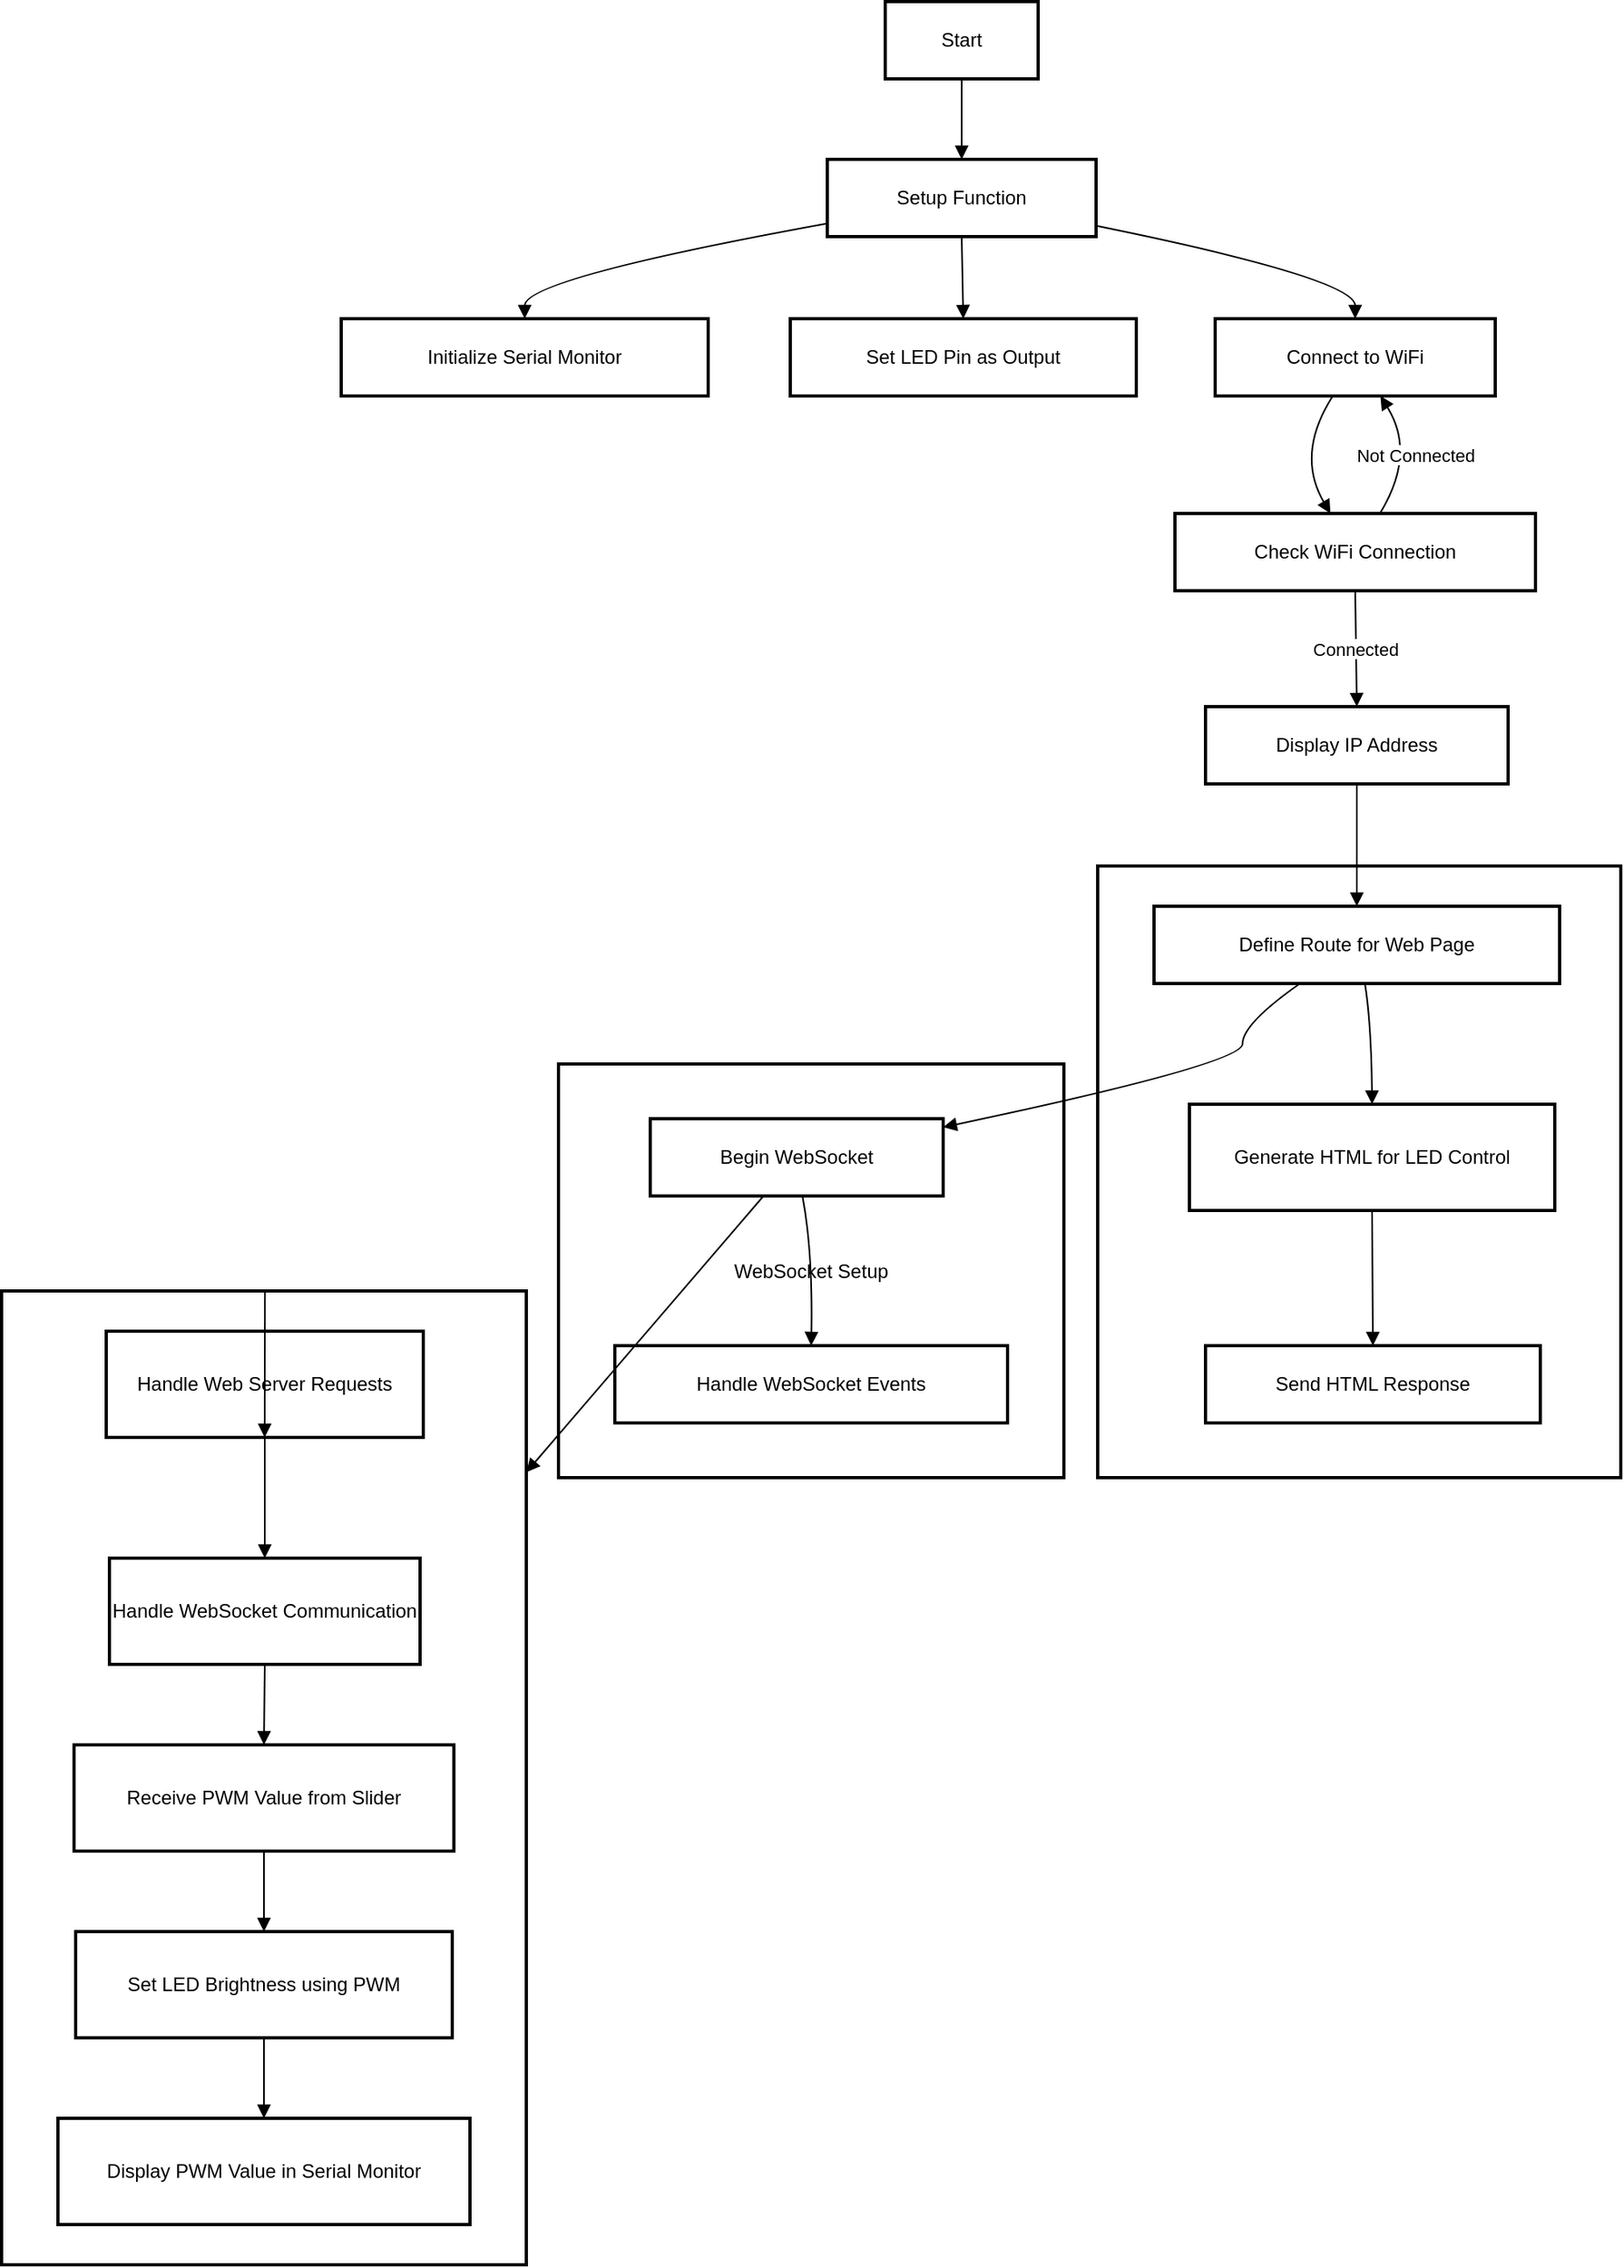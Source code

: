 <mxfile version="25.0.3">
  <diagram name="Halaman-1" id="dxoAKvio2ZnGJ7Pl0nor">
    <mxGraphModel dx="1050" dy="557" grid="1" gridSize="10" guides="1" tooltips="1" connect="1" arrows="1" fold="1" page="1" pageScale="1" pageWidth="827" pageHeight="1169" math="0" shadow="0">
      <root>
        <mxCell id="0" />
        <mxCell id="1" parent="0" />
        <mxCell id="8OGx8_gyBg0N_yoZHP3R-1" value="Loop" style="whiteSpace=wrap;strokeWidth=2;" vertex="1" parent="1">
          <mxGeometry x="20" y="821" width="326" height="605" as="geometry" />
        </mxCell>
        <mxCell id="8OGx8_gyBg0N_yoZHP3R-2" value="WebSocket Setup" style="whiteSpace=wrap;strokeWidth=2;" vertex="1" parent="1">
          <mxGeometry x="366" y="680" width="314" height="257" as="geometry" />
        </mxCell>
        <mxCell id="8OGx8_gyBg0N_yoZHP3R-3" value="Web Server Setup" style="whiteSpace=wrap;strokeWidth=2;" vertex="1" parent="1">
          <mxGeometry x="701" y="557" width="325" height="380" as="geometry" />
        </mxCell>
        <mxCell id="8OGx8_gyBg0N_yoZHP3R-4" value="Start" style="whiteSpace=wrap;strokeWidth=2;" vertex="1" parent="1">
          <mxGeometry x="569" y="20" width="95" height="48" as="geometry" />
        </mxCell>
        <mxCell id="8OGx8_gyBg0N_yoZHP3R-5" value="Setup Function" style="whiteSpace=wrap;strokeWidth=2;" vertex="1" parent="1">
          <mxGeometry x="533" y="118" width="167" height="48" as="geometry" />
        </mxCell>
        <mxCell id="8OGx8_gyBg0N_yoZHP3R-6" value="Initialize Serial Monitor" style="whiteSpace=wrap;strokeWidth=2;" vertex="1" parent="1">
          <mxGeometry x="231" y="217" width="228" height="48" as="geometry" />
        </mxCell>
        <mxCell id="8OGx8_gyBg0N_yoZHP3R-7" value="Set LED Pin as Output" style="whiteSpace=wrap;strokeWidth=2;" vertex="1" parent="1">
          <mxGeometry x="510" y="217" width="215" height="48" as="geometry" />
        </mxCell>
        <mxCell id="8OGx8_gyBg0N_yoZHP3R-8" value="Connect to WiFi" style="whiteSpace=wrap;strokeWidth=2;" vertex="1" parent="1">
          <mxGeometry x="774" y="217" width="174" height="48" as="geometry" />
        </mxCell>
        <mxCell id="8OGx8_gyBg0N_yoZHP3R-9" value="Check WiFi Connection" style="whiteSpace=wrap;strokeWidth=2;" vertex="1" parent="1">
          <mxGeometry x="749" y="338" width="224" height="48" as="geometry" />
        </mxCell>
        <mxCell id="8OGx8_gyBg0N_yoZHP3R-10" value="Display IP Address" style="whiteSpace=wrap;strokeWidth=2;" vertex="1" parent="1">
          <mxGeometry x="768" y="458" width="188" height="48" as="geometry" />
        </mxCell>
        <mxCell id="8OGx8_gyBg0N_yoZHP3R-11" value="Define Route for Web Page" style="whiteSpace=wrap;strokeWidth=2;" vertex="1" parent="1">
          <mxGeometry x="736" y="582" width="252" height="48" as="geometry" />
        </mxCell>
        <mxCell id="8OGx8_gyBg0N_yoZHP3R-12" value="Generate HTML for LED Control" style="whiteSpace=wrap;strokeWidth=2;" vertex="1" parent="1">
          <mxGeometry x="758" y="705" width="227" height="66" as="geometry" />
        </mxCell>
        <mxCell id="8OGx8_gyBg0N_yoZHP3R-13" value="Send HTML Response" style="whiteSpace=wrap;strokeWidth=2;" vertex="1" parent="1">
          <mxGeometry x="768" y="855" width="208" height="48" as="geometry" />
        </mxCell>
        <mxCell id="8OGx8_gyBg0N_yoZHP3R-14" value="Begin WebSocket" style="whiteSpace=wrap;strokeWidth=2;" vertex="1" parent="1">
          <mxGeometry x="423" y="714" width="182" height="48" as="geometry" />
        </mxCell>
        <mxCell id="8OGx8_gyBg0N_yoZHP3R-15" value="Handle WebSocket Events" style="whiteSpace=wrap;strokeWidth=2;" vertex="1" parent="1">
          <mxGeometry x="401" y="855" width="244" height="48" as="geometry" />
        </mxCell>
        <mxCell id="8OGx8_gyBg0N_yoZHP3R-16" value="Handle Web Server Requests" style="whiteSpace=wrap;strokeWidth=2;" vertex="1" parent="1">
          <mxGeometry x="85" y="846" width="197" height="66" as="geometry" />
        </mxCell>
        <mxCell id="8OGx8_gyBg0N_yoZHP3R-17" value="Handle WebSocket Communication" style="whiteSpace=wrap;strokeWidth=2;" vertex="1" parent="1">
          <mxGeometry x="87" y="987" width="193" height="66" as="geometry" />
        </mxCell>
        <mxCell id="8OGx8_gyBg0N_yoZHP3R-18" value="Receive PWM Value from Slider" style="whiteSpace=wrap;strokeWidth=2;" vertex="1" parent="1">
          <mxGeometry x="65" y="1103" width="236" height="66" as="geometry" />
        </mxCell>
        <mxCell id="8OGx8_gyBg0N_yoZHP3R-19" value="Set LED Brightness using PWM" style="whiteSpace=wrap;strokeWidth=2;" vertex="1" parent="1">
          <mxGeometry x="66" y="1219" width="234" height="66" as="geometry" />
        </mxCell>
        <mxCell id="8OGx8_gyBg0N_yoZHP3R-20" value="Display PWM Value in Serial Monitor" style="whiteSpace=wrap;strokeWidth=2;" vertex="1" parent="1">
          <mxGeometry x="55" y="1335" width="256" height="66" as="geometry" />
        </mxCell>
        <mxCell id="8OGx8_gyBg0N_yoZHP3R-21" value="" style="curved=1;startArrow=none;endArrow=block;exitX=0.5;exitY=1.01;entryX=0.5;entryY=0.01;rounded=0;" edge="1" parent="1" source="8OGx8_gyBg0N_yoZHP3R-4" target="8OGx8_gyBg0N_yoZHP3R-5">
          <mxGeometry relative="1" as="geometry">
            <Array as="points" />
          </mxGeometry>
        </mxCell>
        <mxCell id="8OGx8_gyBg0N_yoZHP3R-22" value="" style="curved=1;startArrow=none;endArrow=block;exitX=0;exitY=0.83;entryX=0.5;entryY=0;rounded=0;" edge="1" parent="1" source="8OGx8_gyBg0N_yoZHP3R-5" target="8OGx8_gyBg0N_yoZHP3R-6">
          <mxGeometry relative="1" as="geometry">
            <Array as="points">
              <mxPoint x="345" y="192" />
            </Array>
          </mxGeometry>
        </mxCell>
        <mxCell id="8OGx8_gyBg0N_yoZHP3R-23" value="" style="curved=1;startArrow=none;endArrow=block;exitX=0.5;exitY=1.02;entryX=0.5;entryY=0;rounded=0;" edge="1" parent="1" source="8OGx8_gyBg0N_yoZHP3R-5" target="8OGx8_gyBg0N_yoZHP3R-7">
          <mxGeometry relative="1" as="geometry">
            <Array as="points" />
          </mxGeometry>
        </mxCell>
        <mxCell id="8OGx8_gyBg0N_yoZHP3R-24" value="" style="curved=1;startArrow=none;endArrow=block;exitX=1;exitY=0.86;entryX=0.5;entryY=0;rounded=0;" edge="1" parent="1" source="8OGx8_gyBg0N_yoZHP3R-5" target="8OGx8_gyBg0N_yoZHP3R-8">
          <mxGeometry relative="1" as="geometry">
            <Array as="points">
              <mxPoint x="861" y="192" />
            </Array>
          </mxGeometry>
        </mxCell>
        <mxCell id="8OGx8_gyBg0N_yoZHP3R-25" value="" style="curved=1;startArrow=none;endArrow=block;exitX=0.42;exitY=1;entryX=0.43;entryY=-0.01;rounded=0;" edge="1" parent="1" source="8OGx8_gyBg0N_yoZHP3R-8" target="8OGx8_gyBg0N_yoZHP3R-9">
          <mxGeometry relative="1" as="geometry">
            <Array as="points">
              <mxPoint x="824" y="301" />
            </Array>
          </mxGeometry>
        </mxCell>
        <mxCell id="8OGx8_gyBg0N_yoZHP3R-26" value="Not Connected" style="curved=1;startArrow=none;endArrow=block;exitX=0.57;exitY=-0.01;entryX=0.59;entryY=1;rounded=0;" edge="1" parent="1" source="8OGx8_gyBg0N_yoZHP3R-9" target="8OGx8_gyBg0N_yoZHP3R-8">
          <mxGeometry relative="1" as="geometry">
            <Array as="points">
              <mxPoint x="899" y="301" />
            </Array>
          </mxGeometry>
        </mxCell>
        <mxCell id="8OGx8_gyBg0N_yoZHP3R-27" value="Connected" style="curved=1;startArrow=none;endArrow=block;exitX=0.5;exitY=1;entryX=0.5;entryY=0.01;rounded=0;" edge="1" parent="1" source="8OGx8_gyBg0N_yoZHP3R-9" target="8OGx8_gyBg0N_yoZHP3R-10">
          <mxGeometry relative="1" as="geometry">
            <Array as="points" />
          </mxGeometry>
        </mxCell>
        <mxCell id="8OGx8_gyBg0N_yoZHP3R-28" value="" style="curved=1;startArrow=none;endArrow=block;exitX=0.52;exitY=1;entryX=0.5;entryY=0;rounded=0;" edge="1" parent="1" source="8OGx8_gyBg0N_yoZHP3R-11" target="8OGx8_gyBg0N_yoZHP3R-12">
          <mxGeometry relative="1" as="geometry">
            <Array as="points">
              <mxPoint x="871" y="655" />
            </Array>
          </mxGeometry>
        </mxCell>
        <mxCell id="8OGx8_gyBg0N_yoZHP3R-29" value="" style="curved=1;startArrow=none;endArrow=block;exitX=0.5;exitY=1;entryX=0.5;entryY=0;rounded=0;" edge="1" parent="1" source="8OGx8_gyBg0N_yoZHP3R-12" target="8OGx8_gyBg0N_yoZHP3R-13">
          <mxGeometry relative="1" as="geometry">
            <Array as="points" />
          </mxGeometry>
        </mxCell>
        <mxCell id="8OGx8_gyBg0N_yoZHP3R-30" value="" style="curved=1;startArrow=none;endArrow=block;exitX=0.52;exitY=1.01;entryX=0.5;entryY=0;rounded=0;" edge="1" parent="1" source="8OGx8_gyBg0N_yoZHP3R-14" target="8OGx8_gyBg0N_yoZHP3R-15">
          <mxGeometry relative="1" as="geometry">
            <Array as="points">
              <mxPoint x="524" y="796" />
            </Array>
          </mxGeometry>
        </mxCell>
        <mxCell id="8OGx8_gyBg0N_yoZHP3R-31" value="" style="curved=1;startArrow=none;endArrow=block;exitX=0.5;exitY=1.02;entryX=0.5;entryY=0;rounded=0;" edge="1" parent="1" source="8OGx8_gyBg0N_yoZHP3R-10" target="8OGx8_gyBg0N_yoZHP3R-11">
          <mxGeometry relative="1" as="geometry">
            <Array as="points" />
          </mxGeometry>
        </mxCell>
        <mxCell id="8OGx8_gyBg0N_yoZHP3R-32" value="" style="curved=1;startArrow=none;endArrow=block;exitX=0.36;exitY=1;entryX=1;entryY=0.11;rounded=0;" edge="1" parent="1" source="8OGx8_gyBg0N_yoZHP3R-11" target="8OGx8_gyBg0N_yoZHP3R-14">
          <mxGeometry relative="1" as="geometry">
            <Array as="points">
              <mxPoint x="791" y="655" />
              <mxPoint x="791" y="680" />
            </Array>
          </mxGeometry>
        </mxCell>
        <mxCell id="8OGx8_gyBg0N_yoZHP3R-33" value="" style="curved=1;startArrow=none;endArrow=block;exitX=0.5;exitY=1;entryX=0.5;entryY=0;rounded=0;" edge="1" parent="1" source="8OGx8_gyBg0N_yoZHP3R-16" target="8OGx8_gyBg0N_yoZHP3R-17">
          <mxGeometry relative="1" as="geometry">
            <Array as="points" />
          </mxGeometry>
        </mxCell>
        <mxCell id="8OGx8_gyBg0N_yoZHP3R-34" value="" style="curved=1;startArrow=none;endArrow=block;exitX=0.5;exitY=1;entryX=0.5;entryY=0;rounded=0;" edge="1" parent="1" source="8OGx8_gyBg0N_yoZHP3R-17" target="8OGx8_gyBg0N_yoZHP3R-18">
          <mxGeometry relative="1" as="geometry">
            <Array as="points" />
          </mxGeometry>
        </mxCell>
        <mxCell id="8OGx8_gyBg0N_yoZHP3R-35" value="" style="curved=1;startArrow=none;endArrow=block;exitX=0.5;exitY=1;entryX=0.5;entryY=0;rounded=0;" edge="1" parent="1" source="8OGx8_gyBg0N_yoZHP3R-18" target="8OGx8_gyBg0N_yoZHP3R-19">
          <mxGeometry relative="1" as="geometry">
            <Array as="points" />
          </mxGeometry>
        </mxCell>
        <mxCell id="8OGx8_gyBg0N_yoZHP3R-36" value="" style="curved=1;startArrow=none;endArrow=block;exitX=0.5;exitY=1;entryX=0.5;entryY=0;rounded=0;" edge="1" parent="1" source="8OGx8_gyBg0N_yoZHP3R-19" target="8OGx8_gyBg0N_yoZHP3R-20">
          <mxGeometry relative="1" as="geometry">
            <Array as="points" />
          </mxGeometry>
        </mxCell>
        <mxCell id="8OGx8_gyBg0N_yoZHP3R-37" value="" style="curved=1;startArrow=none;endArrow=block;rounded=0;" edge="1" parent="1" source="8OGx8_gyBg0N_yoZHP3R-14" target="8OGx8_gyBg0N_yoZHP3R-1">
          <mxGeometry relative="1" as="geometry">
            <Array as="points" />
          </mxGeometry>
        </mxCell>
        <mxCell id="8OGx8_gyBg0N_yoZHP3R-38" value="" style="curved=1;startArrow=none;endArrow=block;rounded=0;" edge="1" parent="1" source="8OGx8_gyBg0N_yoZHP3R-1" target="8OGx8_gyBg0N_yoZHP3R-16">
          <mxGeometry relative="1" as="geometry">
            <Array as="points" />
          </mxGeometry>
        </mxCell>
      </root>
    </mxGraphModel>
  </diagram>
</mxfile>
